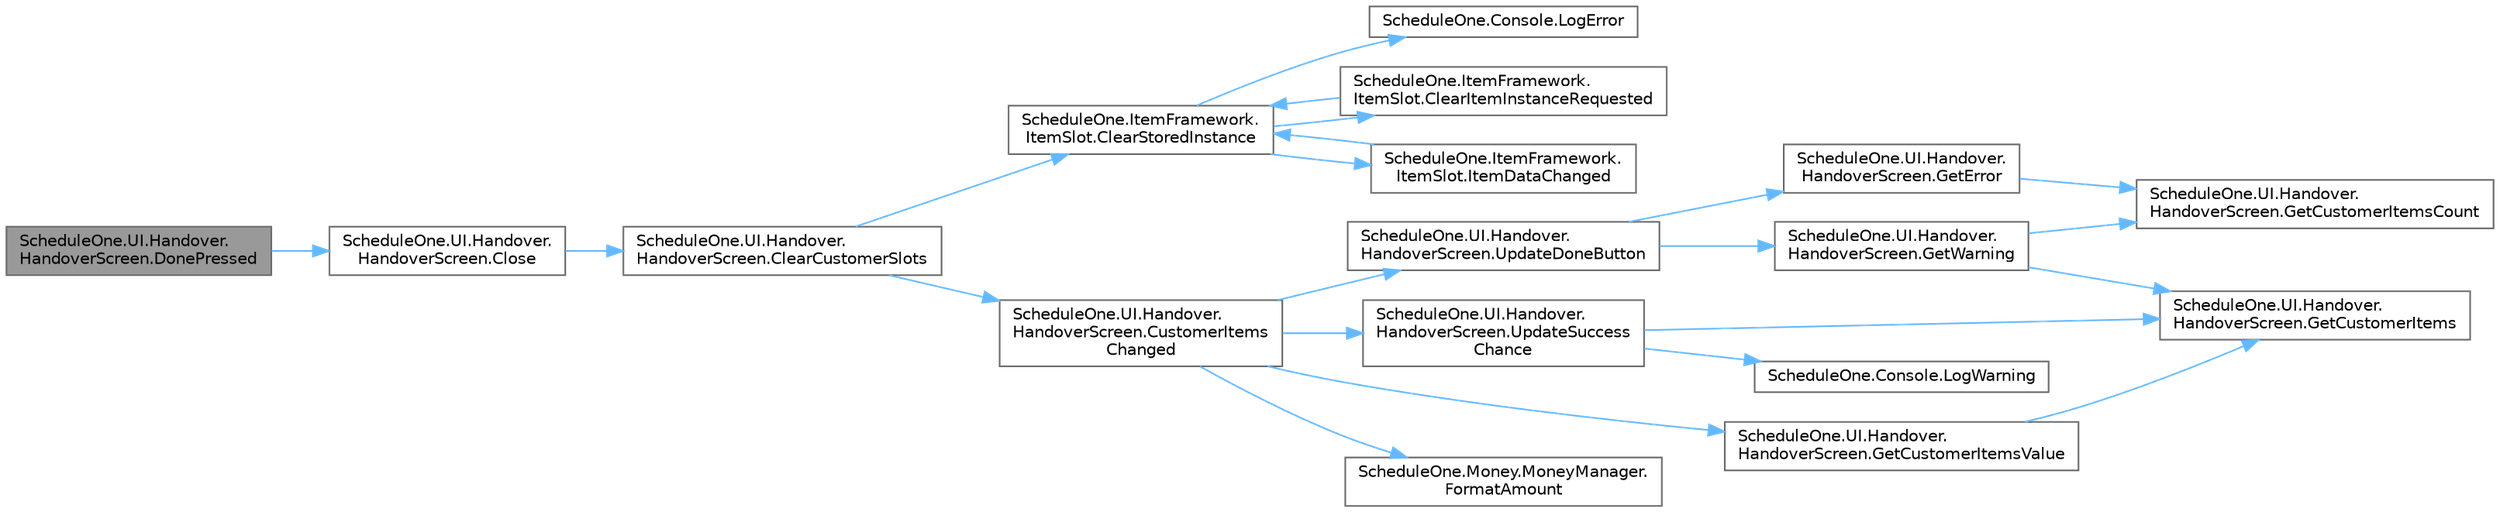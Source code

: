 digraph "ScheduleOne.UI.Handover.HandoverScreen.DonePressed"
{
 // LATEX_PDF_SIZE
  bgcolor="transparent";
  edge [fontname=Helvetica,fontsize=10,labelfontname=Helvetica,labelfontsize=10];
  node [fontname=Helvetica,fontsize=10,shape=box,height=0.2,width=0.4];
  rankdir="LR";
  Node1 [id="Node000001",label="ScheduleOne.UI.Handover.\lHandoverScreen.DonePressed",height=0.2,width=0.4,color="gray40", fillcolor="grey60", style="filled", fontcolor="black",tooltip=" "];
  Node1 -> Node2 [id="edge1_Node000001_Node000002",color="steelblue1",style="solid",tooltip=" "];
  Node2 [id="Node000002",label="ScheduleOne.UI.Handover.\lHandoverScreen.Close",height=0.2,width=0.4,color="grey40", fillcolor="white", style="filled",URL="$class_schedule_one_1_1_u_i_1_1_handover_1_1_handover_screen.html#af0b178ead03d14972f18c81c9a9f7307",tooltip=" "];
  Node2 -> Node3 [id="edge2_Node000002_Node000003",color="steelblue1",style="solid",tooltip=" "];
  Node3 [id="Node000003",label="ScheduleOne.UI.Handover.\lHandoverScreen.ClearCustomerSlots",height=0.2,width=0.4,color="grey40", fillcolor="white", style="filled",URL="$class_schedule_one_1_1_u_i_1_1_handover_1_1_handover_screen.html#a9fa98846696561a6a451c5d3e70bc0be",tooltip=" "];
  Node3 -> Node4 [id="edge3_Node000003_Node000004",color="steelblue1",style="solid",tooltip=" "];
  Node4 [id="Node000004",label="ScheduleOne.ItemFramework.\lItemSlot.ClearStoredInstance",height=0.2,width=0.4,color="grey40", fillcolor="white", style="filled",URL="$class_schedule_one_1_1_item_framework_1_1_item_slot.html#ab72aafcb767e2508fabee78ecc56c9b0",tooltip=" "];
  Node4 -> Node5 [id="edge4_Node000004_Node000005",color="steelblue1",style="solid",tooltip=" "];
  Node5 [id="Node000005",label="ScheduleOne.ItemFramework.\lItemSlot.ClearItemInstanceRequested",height=0.2,width=0.4,color="grey40", fillcolor="white", style="filled",URL="$class_schedule_one_1_1_item_framework_1_1_item_slot.html#a0cf6f3e5eeda28903685e7fcc1365a41",tooltip=" "];
  Node5 -> Node4 [id="edge5_Node000005_Node000004",color="steelblue1",style="solid",tooltip=" "];
  Node4 -> Node6 [id="edge6_Node000004_Node000006",color="steelblue1",style="solid",tooltip=" "];
  Node6 [id="Node000006",label="ScheduleOne.ItemFramework.\lItemSlot.ItemDataChanged",height=0.2,width=0.4,color="grey40", fillcolor="white", style="filled",URL="$class_schedule_one_1_1_item_framework_1_1_item_slot.html#a556a17ad8d957912d15b57d2178e5c8f",tooltip=" "];
  Node6 -> Node4 [id="edge7_Node000006_Node000004",color="steelblue1",style="solid",tooltip=" "];
  Node4 -> Node7 [id="edge8_Node000004_Node000007",color="steelblue1",style="solid",tooltip=" "];
  Node7 [id="Node000007",label="ScheduleOne.Console.LogError",height=0.2,width=0.4,color="grey40", fillcolor="white", style="filled",URL="$class_schedule_one_1_1_console.html#af815c154f3082a5bf25f62c7cc93fad2",tooltip=" "];
  Node3 -> Node8 [id="edge9_Node000003_Node000008",color="steelblue1",style="solid",tooltip=" "];
  Node8 [id="Node000008",label="ScheduleOne.UI.Handover.\lHandoverScreen.CustomerItems\lChanged",height=0.2,width=0.4,color="grey40", fillcolor="white", style="filled",URL="$class_schedule_one_1_1_u_i_1_1_handover_1_1_handover_screen.html#a9179843badb8fd8770752fb650618600",tooltip=" "];
  Node8 -> Node9 [id="edge10_Node000008_Node000009",color="steelblue1",style="solid",tooltip=" "];
  Node9 [id="Node000009",label="ScheduleOne.Money.MoneyManager.\lFormatAmount",height=0.2,width=0.4,color="grey40", fillcolor="white", style="filled",URL="$class_schedule_one_1_1_money_1_1_money_manager.html#a78b4073a7950bbf638996b8e16ac18e5",tooltip=" "];
  Node8 -> Node10 [id="edge11_Node000008_Node000010",color="steelblue1",style="solid",tooltip=" "];
  Node10 [id="Node000010",label="ScheduleOne.UI.Handover.\lHandoverScreen.GetCustomerItemsValue",height=0.2,width=0.4,color="grey40", fillcolor="white", style="filled",URL="$class_schedule_one_1_1_u_i_1_1_handover_1_1_handover_screen.html#aeffb90dd516a69fc39aadb008662a202",tooltip=" "];
  Node10 -> Node11 [id="edge12_Node000010_Node000011",color="steelblue1",style="solid",tooltip=" "];
  Node11 [id="Node000011",label="ScheduleOne.UI.Handover.\lHandoverScreen.GetCustomerItems",height=0.2,width=0.4,color="grey40", fillcolor="white", style="filled",URL="$class_schedule_one_1_1_u_i_1_1_handover_1_1_handover_screen.html#a9d03bb85b3a4bb77c348f895a30fc357",tooltip=" "];
  Node8 -> Node12 [id="edge13_Node000008_Node000012",color="steelblue1",style="solid",tooltip=" "];
  Node12 [id="Node000012",label="ScheduleOne.UI.Handover.\lHandoverScreen.UpdateDoneButton",height=0.2,width=0.4,color="grey40", fillcolor="white", style="filled",URL="$class_schedule_one_1_1_u_i_1_1_handover_1_1_handover_screen.html#af62074ee14f4a975fadf0fc2a4e81da5",tooltip=" "];
  Node12 -> Node13 [id="edge14_Node000012_Node000013",color="steelblue1",style="solid",tooltip=" "];
  Node13 [id="Node000013",label="ScheduleOne.UI.Handover.\lHandoverScreen.GetError",height=0.2,width=0.4,color="grey40", fillcolor="white", style="filled",URL="$class_schedule_one_1_1_u_i_1_1_handover_1_1_handover_screen.html#a4e3086f45d233620e19da11a7d6bdcff",tooltip=" "];
  Node13 -> Node14 [id="edge15_Node000013_Node000014",color="steelblue1",style="solid",tooltip=" "];
  Node14 [id="Node000014",label="ScheduleOne.UI.Handover.\lHandoverScreen.GetCustomerItemsCount",height=0.2,width=0.4,color="grey40", fillcolor="white", style="filled",URL="$class_schedule_one_1_1_u_i_1_1_handover_1_1_handover_screen.html#a43269904728d105e2555aad283b2e745",tooltip=" "];
  Node12 -> Node15 [id="edge16_Node000012_Node000015",color="steelblue1",style="solid",tooltip=" "];
  Node15 [id="Node000015",label="ScheduleOne.UI.Handover.\lHandoverScreen.GetWarning",height=0.2,width=0.4,color="grey40", fillcolor="white", style="filled",URL="$class_schedule_one_1_1_u_i_1_1_handover_1_1_handover_screen.html#a84f0bbbc516118acf12a52a9292802a2",tooltip=" "];
  Node15 -> Node11 [id="edge17_Node000015_Node000011",color="steelblue1",style="solid",tooltip=" "];
  Node15 -> Node14 [id="edge18_Node000015_Node000014",color="steelblue1",style="solid",tooltip=" "];
  Node8 -> Node16 [id="edge19_Node000008_Node000016",color="steelblue1",style="solid",tooltip=" "];
  Node16 [id="Node000016",label="ScheduleOne.UI.Handover.\lHandoverScreen.UpdateSuccess\lChance",height=0.2,width=0.4,color="grey40", fillcolor="white", style="filled",URL="$class_schedule_one_1_1_u_i_1_1_handover_1_1_handover_screen.html#af3b96d1cb26ece6a7931add7d4b56b1e",tooltip=" "];
  Node16 -> Node11 [id="edge20_Node000016_Node000011",color="steelblue1",style="solid",tooltip=" "];
  Node16 -> Node17 [id="edge21_Node000016_Node000017",color="steelblue1",style="solid",tooltip=" "];
  Node17 [id="Node000017",label="ScheduleOne.Console.LogWarning",height=0.2,width=0.4,color="grey40", fillcolor="white", style="filled",URL="$class_schedule_one_1_1_console.html#a4af4a471d16b1029b44a8121bf41d45c",tooltip=" "];
}
